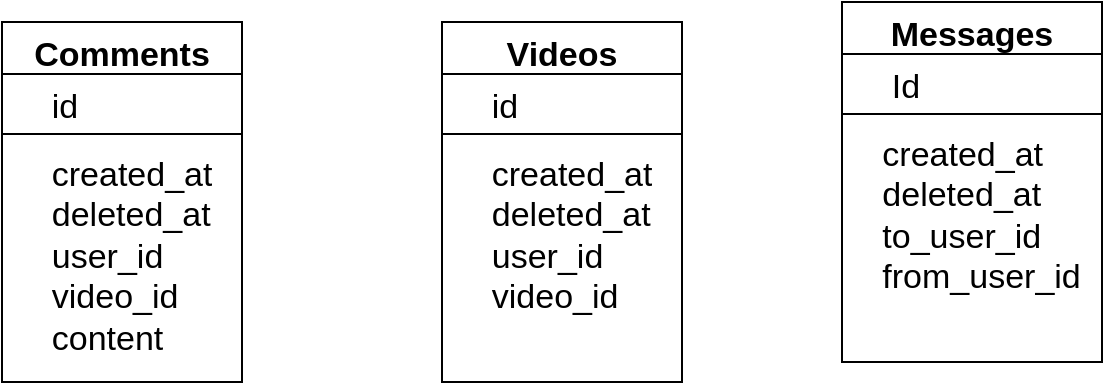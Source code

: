<mxfile version="21.7.2" type="github">
  <diagram name="第 1 页" id="reo0W4DHmEvqvENfd4CY">
    <mxGraphModel dx="1207" dy="687" grid="1" gridSize="10" guides="1" tooltips="1" connect="1" arrows="1" fold="1" page="1" pageScale="1" pageWidth="827" pageHeight="1169" math="0" shadow="0">
      <root>
        <mxCell id="0" />
        <mxCell id="1" parent="0" />
        <mxCell id="bZsvWBhSHapUdeZmbFc5-8" value="Comments" style="swimlane;fontStyle=1;align=center;verticalAlign=top;childLayout=stackLayout;horizontal=1;startSize=26;horizontalStack=0;resizeParent=1;resizeParentMax=0;resizeLast=0;collapsible=1;marginBottom=0;whiteSpace=wrap;html=1;fillColor=none;fontSize=17;" parent="1" vertex="1">
          <mxGeometry x="60" y="60" width="120" height="180" as="geometry" />
        </mxCell>
        <mxCell id="bZsvWBhSHapUdeZmbFc5-9" value="&amp;nbsp; &amp;nbsp; id" style="text;strokeColor=none;fillColor=none;align=left;verticalAlign=top;spacingLeft=4;spacingRight=4;overflow=hidden;rotatable=0;points=[[0,0.5],[1,0.5]];portConstraint=eastwest;whiteSpace=wrap;html=1;fontSize=17;" parent="bZsvWBhSHapUdeZmbFc5-8" vertex="1">
          <mxGeometry y="26" width="120" height="26" as="geometry" />
        </mxCell>
        <mxCell id="bZsvWBhSHapUdeZmbFc5-10" value="" style="line;strokeWidth=1;fillColor=none;align=left;verticalAlign=middle;spacingTop=-1;spacingLeft=3;spacingRight=3;rotatable=0;labelPosition=right;points=[];portConstraint=eastwest;strokeColor=inherit;fontSize=17;" parent="bZsvWBhSHapUdeZmbFc5-8" vertex="1">
          <mxGeometry y="52" width="120" height="8" as="geometry" />
        </mxCell>
        <mxCell id="bZsvWBhSHapUdeZmbFc5-11" value="&amp;nbsp; &amp;nbsp; created_at&lt;br style=&quot;font-size: 17px;&quot;&gt;&amp;nbsp; &amp;nbsp; deleted_at&lt;br style=&quot;font-size: 17px;&quot;&gt;&amp;nbsp; &amp;nbsp; user_id&lt;br style=&quot;font-size: 17px;&quot;&gt;&amp;nbsp; &amp;nbsp; video_id&lt;br style=&quot;font-size: 17px;&quot;&gt;&amp;nbsp; &amp;nbsp; content" style="text;strokeColor=none;fillColor=none;align=left;verticalAlign=top;spacingLeft=4;spacingRight=4;overflow=hidden;rotatable=0;points=[[0,0.5],[1,0.5]];portConstraint=eastwest;whiteSpace=wrap;html=1;fontSize=17;" parent="bZsvWBhSHapUdeZmbFc5-8" vertex="1">
          <mxGeometry y="60" width="120" height="120" as="geometry" />
        </mxCell>
        <mxCell id="bZsvWBhSHapUdeZmbFc5-12" value="Videos" style="swimlane;fontStyle=1;align=center;verticalAlign=top;childLayout=stackLayout;horizontal=1;startSize=26;horizontalStack=0;resizeParent=1;resizeParentMax=0;resizeLast=0;collapsible=1;marginBottom=0;whiteSpace=wrap;html=1;fillColor=none;fontSize=17;" parent="1" vertex="1">
          <mxGeometry x="280" y="60" width="120" height="180" as="geometry" />
        </mxCell>
        <mxCell id="bZsvWBhSHapUdeZmbFc5-13" value="&amp;nbsp; &amp;nbsp; id" style="text;strokeColor=none;fillColor=none;align=left;verticalAlign=top;spacingLeft=4;spacingRight=4;overflow=hidden;rotatable=0;points=[[0,0.5],[1,0.5]];portConstraint=eastwest;whiteSpace=wrap;html=1;fontSize=17;" parent="bZsvWBhSHapUdeZmbFc5-12" vertex="1">
          <mxGeometry y="26" width="120" height="26" as="geometry" />
        </mxCell>
        <mxCell id="bZsvWBhSHapUdeZmbFc5-14" value="" style="line;strokeWidth=1;fillColor=none;align=left;verticalAlign=middle;spacingTop=-1;spacingLeft=3;spacingRight=3;rotatable=0;labelPosition=right;points=[];portConstraint=eastwest;strokeColor=inherit;fontSize=17;" parent="bZsvWBhSHapUdeZmbFc5-12" vertex="1">
          <mxGeometry y="52" width="120" height="8" as="geometry" />
        </mxCell>
        <mxCell id="bZsvWBhSHapUdeZmbFc5-15" value="&amp;nbsp; &amp;nbsp; created_at&lt;br style=&quot;font-size: 17px;&quot;&gt;&amp;nbsp; &amp;nbsp; deleted_at&lt;br style=&quot;font-size: 17px;&quot;&gt;&amp;nbsp; &amp;nbsp; user_id&lt;br style=&quot;font-size: 17px;&quot;&gt;&amp;nbsp; &amp;nbsp; video_id" style="text;strokeColor=none;fillColor=none;align=left;verticalAlign=top;spacingLeft=4;spacingRight=4;overflow=hidden;rotatable=0;points=[[0,0.5],[1,0.5]];portConstraint=eastwest;whiteSpace=wrap;html=1;fontSize=17;" parent="bZsvWBhSHapUdeZmbFc5-12" vertex="1">
          <mxGeometry y="60" width="120" height="120" as="geometry" />
        </mxCell>
        <mxCell id="Z4dZEFHS-xQUXx2j8VDQ-1" value="Messages" style="swimlane;fontStyle=1;align=center;verticalAlign=top;childLayout=stackLayout;horizontal=1;startSize=26;horizontalStack=0;resizeParent=1;resizeParentMax=0;resizeLast=0;collapsible=1;marginBottom=0;whiteSpace=wrap;html=1;fillColor=none;fontSize=17;" parent="1" vertex="1">
          <mxGeometry x="480" y="50" width="130" height="180" as="geometry" />
        </mxCell>
        <mxCell id="Z4dZEFHS-xQUXx2j8VDQ-2" value="&amp;nbsp; &amp;nbsp; Id" style="text;strokeColor=none;fillColor=none;align=left;verticalAlign=top;spacingLeft=4;spacingRight=4;overflow=hidden;rotatable=0;points=[[0,0.5],[1,0.5]];portConstraint=eastwest;whiteSpace=wrap;html=1;fontSize=17;" parent="Z4dZEFHS-xQUXx2j8VDQ-1" vertex="1">
          <mxGeometry y="26" width="130" height="26" as="geometry" />
        </mxCell>
        <mxCell id="Z4dZEFHS-xQUXx2j8VDQ-3" value="" style="line;strokeWidth=1;fillColor=none;align=left;verticalAlign=middle;spacingTop=-1;spacingLeft=3;spacingRight=3;rotatable=0;labelPosition=right;points=[];portConstraint=eastwest;strokeColor=inherit;fontSize=17;" parent="Z4dZEFHS-xQUXx2j8VDQ-1" vertex="1">
          <mxGeometry y="52" width="130" height="8" as="geometry" />
        </mxCell>
        <mxCell id="Z4dZEFHS-xQUXx2j8VDQ-4" value="&amp;nbsp; &amp;nbsp;created_at&lt;br style=&quot;font-size: 17px;&quot;&gt;&amp;nbsp; &amp;nbsp;deleted_at&lt;br style=&quot;font-size: 17px;&quot;&gt;&amp;nbsp; &amp;nbsp;to_user_id&lt;br style=&quot;font-size: 17px;&quot;&gt;&amp;nbsp; &amp;nbsp;from_user_id" style="text;strokeColor=none;fillColor=none;align=left;verticalAlign=top;spacingLeft=4;spacingRight=4;overflow=hidden;rotatable=0;points=[[0,0.5],[1,0.5]];portConstraint=eastwest;whiteSpace=wrap;html=1;fontSize=17;" parent="Z4dZEFHS-xQUXx2j8VDQ-1" vertex="1">
          <mxGeometry y="60" width="130" height="120" as="geometry" />
        </mxCell>
      </root>
    </mxGraphModel>
  </diagram>
</mxfile>
